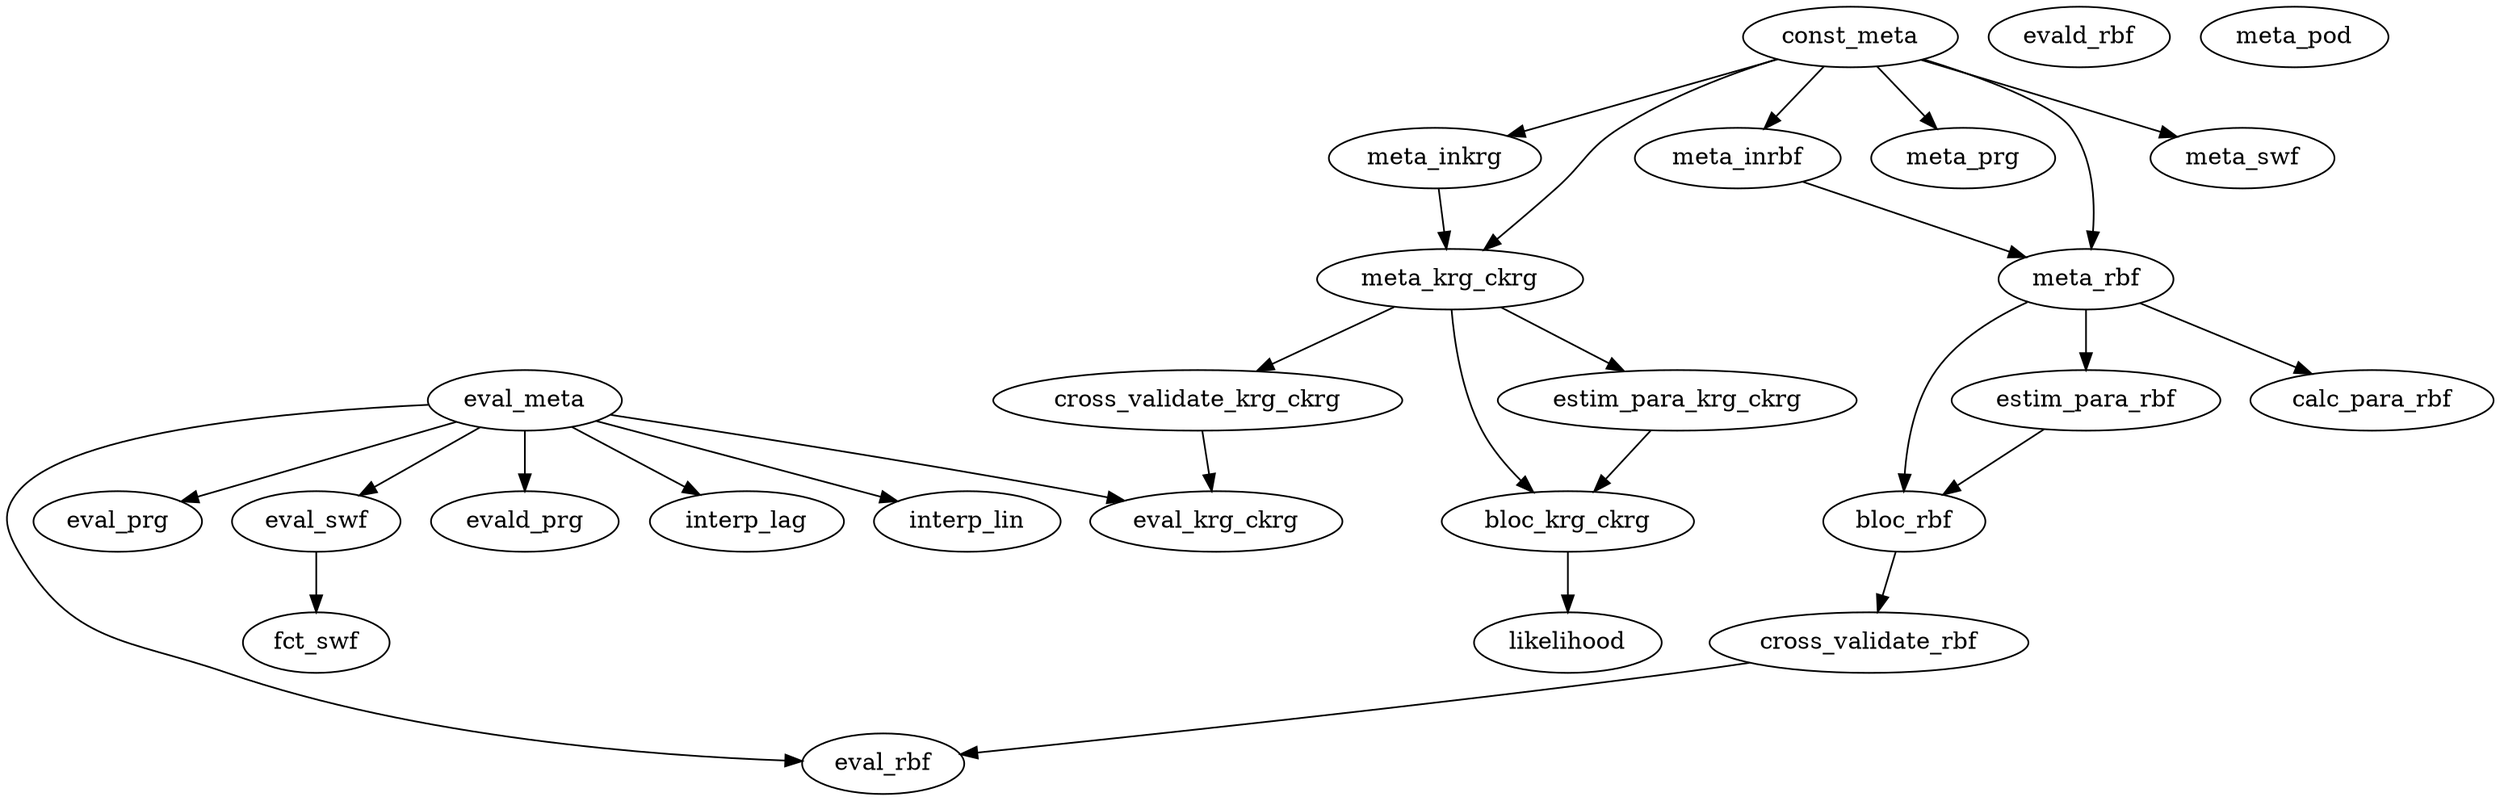 /* Created by mdot for Matlab */
digraph m2html {
  bloc_krg_ckrg -> likelihood;
  bloc_rbf -> cross_validate_rbf;
  const_meta -> meta_inkrg;
  const_meta -> meta_inrbf;
  const_meta -> meta_krg_ckrg;
  const_meta -> meta_prg;
  const_meta -> meta_rbf;
  const_meta -> meta_swf;
  cross_validate_krg_ckrg -> eval_krg_ckrg;
  cross_validate_rbf -> eval_rbf;
  estim_para_krg_ckrg -> bloc_krg_ckrg;
  estim_para_rbf -> bloc_rbf;
  eval_meta -> eval_krg_ckrg;
  eval_meta -> eval_prg;
  eval_meta -> eval_rbf;
  eval_meta -> eval_swf;
  eval_meta -> evald_prg;
  eval_meta -> interp_lag;
  eval_meta -> interp_lin;
  eval_swf -> fct_swf;
  meta_inkrg -> meta_krg_ckrg;
  meta_inrbf -> meta_rbf;
  meta_krg_ckrg -> bloc_krg_ckrg;
  meta_krg_ckrg -> cross_validate_krg_ckrg;
  meta_krg_ckrg -> estim_para_krg_ckrg;
  meta_rbf -> bloc_rbf;
  meta_rbf -> calc_para_rbf;
  meta_rbf -> estim_para_rbf;

  bloc_krg_ckrg [URL="bloc_krg_ckrg.html"];
  bloc_rbf [URL="bloc_rbf.html"];
  calc_para_rbf [URL="calc_para_rbf.html"];
  const_meta [URL="const_meta.html"];
  cross_validate_krg_ckrg [URL="cross_validate_krg_ckrg.html"];
  cross_validate_rbf [URL="cross_validate_rbf.html"];
  estim_para_krg_ckrg [URL="estim_para_krg_ckrg.html"];
  estim_para_rbf [URL="estim_para_rbf.html"];
  eval_krg_ckrg [URL="eval_krg_ckrg.html"];
  eval_meta [URL="eval_meta.html"];
  eval_prg [URL="eval_prg.html"];
  eval_rbf [URL="eval_rbf.html"];
  eval_swf [URL="eval_swf.html"];
  evald_prg [URL="evald_prg.html"];
  evald_rbf [URL="evald_rbf.html"];
  fct_swf [URL="fct_swf.html"];
  interp_lag [URL="interp_lag.html"];
  interp_lin [URL="interp_lin.html"];
  likelihood [URL="likelihood.html"];
  meta_inkrg [URL="meta_inkrg.html"];
  meta_inrbf [URL="meta_inrbf.html"];
  meta_krg_ckrg [URL="meta_krg_ckrg.html"];
  meta_pod [URL="meta_pod.html"];
  meta_prg [URL="meta_prg.html"];
  meta_rbf [URL="meta_rbf.html"];
  meta_swf [URL="meta_swf.html"];
}